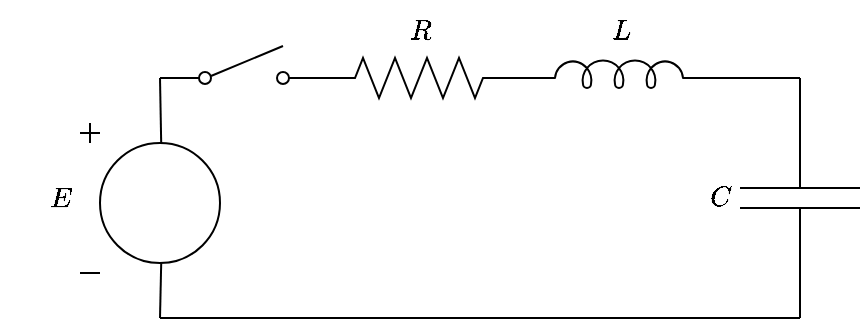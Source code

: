 <mxfile version="24.1.0" type="device">
  <diagram name="Page-1" id="W4QYMzs-E4hEG1EuA232">
    <mxGraphModel dx="691" dy="415" grid="1" gridSize="10" guides="1" tooltips="1" connect="1" arrows="1" fold="1" page="1" pageScale="1" pageWidth="850" pageHeight="1100" math="1" shadow="0">
      <root>
        <mxCell id="0" />
        <mxCell id="1" parent="0" />
        <mxCell id="BCPqwmFM5WWao4c2eNf3-1" value="" style="pointerEvents=1;verticalLabelPosition=bottom;shadow=0;dashed=0;align=center;html=1;verticalAlign=top;shape=mxgraph.electrical.capacitors.capacitor_1;direction=south;" vertex="1" parent="1">
          <mxGeometry x="570" y="250" width="60" height="100" as="geometry" />
        </mxCell>
        <mxCell id="BCPqwmFM5WWao4c2eNf3-2" value="" style="pointerEvents=1;verticalLabelPosition=bottom;shadow=0;dashed=0;align=center;html=1;verticalAlign=top;shape=mxgraph.electrical.resistors.resistor_2;" vertex="1" parent="1">
          <mxGeometry x="359.5" y="230" width="100" height="20" as="geometry" />
        </mxCell>
        <mxCell id="BCPqwmFM5WWao4c2eNf3-3" value="" style="pointerEvents=1;verticalLabelPosition=bottom;shadow=0;dashed=0;align=center;html=1;verticalAlign=top;shape=mxgraph.electrical.inductors.inductor_5;" vertex="1" parent="1">
          <mxGeometry x="459.5" y="231" width="100" height="14" as="geometry" />
        </mxCell>
        <mxCell id="BCPqwmFM5WWao4c2eNf3-4" value="" style="pointerEvents=1;verticalLabelPosition=bottom;shadow=0;dashed=0;align=center;html=1;verticalAlign=top;shape=mxgraph.electrical.signal_sources.dc_source_1;" vertex="1" parent="1">
          <mxGeometry x="240" y="262.5" width="70" height="75" as="geometry" />
        </mxCell>
        <mxCell id="BCPqwmFM5WWao4c2eNf3-5" value="" style="html=1;shape=mxgraph.electrical.electro-mechanical.singleSwitch;aspect=fixed;elSwitchState=off;" vertex="1" parent="1">
          <mxGeometry x="284.5" y="224" width="75" height="20" as="geometry" />
        </mxCell>
        <mxCell id="BCPqwmFM5WWao4c2eNf3-6" value="" style="endArrow=none;html=1;rounded=0;entryX=1;entryY=0.645;entryDx=0;entryDy=0;entryPerimeter=0;" edge="1" parent="1" target="BCPqwmFM5WWao4c2eNf3-3">
          <mxGeometry width="50" height="50" relative="1" as="geometry">
            <mxPoint x="600" y="240" as="sourcePoint" />
            <mxPoint x="500" y="330" as="targetPoint" />
          </mxGeometry>
        </mxCell>
        <mxCell id="BCPqwmFM5WWao4c2eNf3-7" value="" style="endArrow=none;html=1;rounded=0;entryX=0;entryY=0.5;entryDx=0;entryDy=0;entryPerimeter=0;" edge="1" parent="1" target="BCPqwmFM5WWao4c2eNf3-1">
          <mxGeometry width="50" height="50" relative="1" as="geometry">
            <mxPoint x="600" y="240" as="sourcePoint" />
            <mxPoint x="570" y="250" as="targetPoint" />
          </mxGeometry>
        </mxCell>
        <mxCell id="BCPqwmFM5WWao4c2eNf3-8" value="" style="endArrow=none;html=1;rounded=0;entryX=1;entryY=0.5;entryDx=0;entryDy=0;entryPerimeter=0;" edge="1" parent="1" target="BCPqwmFM5WWao4c2eNf3-1">
          <mxGeometry width="50" height="50" relative="1" as="geometry">
            <mxPoint x="600" y="360" as="sourcePoint" />
            <mxPoint x="580" y="260" as="targetPoint" />
          </mxGeometry>
        </mxCell>
        <mxCell id="BCPqwmFM5WWao4c2eNf3-9" value="" style="endArrow=none;html=1;rounded=0;entryX=0;entryY=0.8;entryDx=0;entryDy=0;" edge="1" parent="1" target="BCPqwmFM5WWao4c2eNf3-5">
          <mxGeometry width="50" height="50" relative="1" as="geometry">
            <mxPoint x="280" y="240" as="sourcePoint" />
            <mxPoint x="460" y="310" as="targetPoint" />
          </mxGeometry>
        </mxCell>
        <mxCell id="BCPqwmFM5WWao4c2eNf3-10" value="" style="endArrow=none;html=1;rounded=0;entryX=0.58;entryY=0.135;entryDx=0;entryDy=0;entryPerimeter=0;" edge="1" parent="1" target="BCPqwmFM5WWao4c2eNf3-4">
          <mxGeometry width="50" height="50" relative="1" as="geometry">
            <mxPoint x="280" y="240" as="sourcePoint" />
            <mxPoint x="590" y="270" as="targetPoint" />
          </mxGeometry>
        </mxCell>
        <mxCell id="BCPqwmFM5WWao4c2eNf3-11" value="" style="endArrow=none;html=1;rounded=0;" edge="1" parent="1">
          <mxGeometry width="50" height="50" relative="1" as="geometry">
            <mxPoint x="280" y="360" as="sourcePoint" />
            <mxPoint x="600" y="360" as="targetPoint" />
          </mxGeometry>
        </mxCell>
        <mxCell id="BCPqwmFM5WWao4c2eNf3-12" value="" style="endArrow=none;html=1;rounded=0;entryX=0.58;entryY=0.935;entryDx=0;entryDy=0;entryPerimeter=0;" edge="1" parent="1" target="BCPqwmFM5WWao4c2eNf3-4">
          <mxGeometry width="50" height="50" relative="1" as="geometry">
            <mxPoint x="280" y="360" as="sourcePoint" />
            <mxPoint x="610" y="290" as="targetPoint" />
          </mxGeometry>
        </mxCell>
        <mxCell id="BCPqwmFM5WWao4c2eNf3-13" value="$$R$$" style="text;html=1;align=center;verticalAlign=middle;resizable=0;points=[];autosize=1;strokeColor=none;fillColor=none;" vertex="1" parent="1">
          <mxGeometry x="379.5" y="201" width="60" height="30" as="geometry" />
        </mxCell>
        <mxCell id="BCPqwmFM5WWao4c2eNf3-14" value="$$L$$" style="text;html=1;align=center;verticalAlign=middle;resizable=0;points=[];autosize=1;strokeColor=none;fillColor=none;" vertex="1" parent="1">
          <mxGeometry x="479.5" y="201" width="60" height="30" as="geometry" />
        </mxCell>
        <mxCell id="BCPqwmFM5WWao4c2eNf3-15" value="$$C$$" style="text;html=1;align=center;verticalAlign=middle;resizable=0;points=[];autosize=1;strokeColor=none;fillColor=none;" vertex="1" parent="1">
          <mxGeometry x="530" y="285" width="60" height="30" as="geometry" />
        </mxCell>
        <mxCell id="BCPqwmFM5WWao4c2eNf3-16" value="$$E$$" style="text;html=1;align=center;verticalAlign=middle;resizable=0;points=[];autosize=1;strokeColor=none;fillColor=none;" vertex="1" parent="1">
          <mxGeometry x="200" y="285" width="60" height="30" as="geometry" />
        </mxCell>
      </root>
    </mxGraphModel>
  </diagram>
</mxfile>
